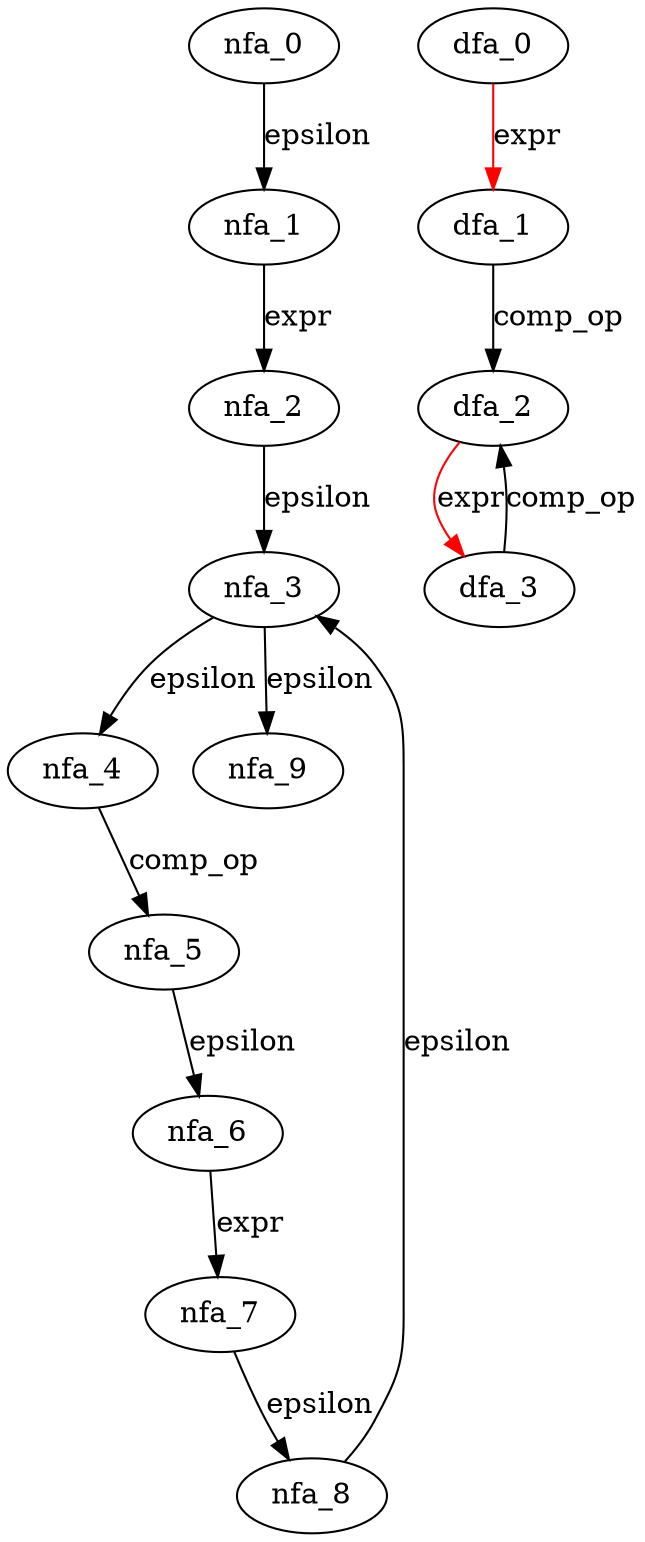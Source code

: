 digraph comparison {
 subgraph comparison_nfa {
  nfa_0->nfa_1[label=epsilon]
  nfa_1->nfa_2[label=expr]
  nfa_2->nfa_3[label=epsilon]
  nfa_3->nfa_4[label=epsilon]
  nfa_4->nfa_5[label=comp_op]
  nfa_5->nfa_6[label=epsilon]
  nfa_6->nfa_7[label=expr]
  nfa_7->nfa_8[label=epsilon]
  nfa_8->nfa_3[label=epsilon]
  nfa_3->nfa_9[label=epsilon]
  }
 subgraph comparison_dfa {
  dfa_0->dfa_1[label=expr,color=red]
  dfa_1->dfa_2[label=comp_op]
  dfa_2->dfa_3[label=expr,color=red]
  dfa_3->dfa_2[label=comp_op]
  }
}
